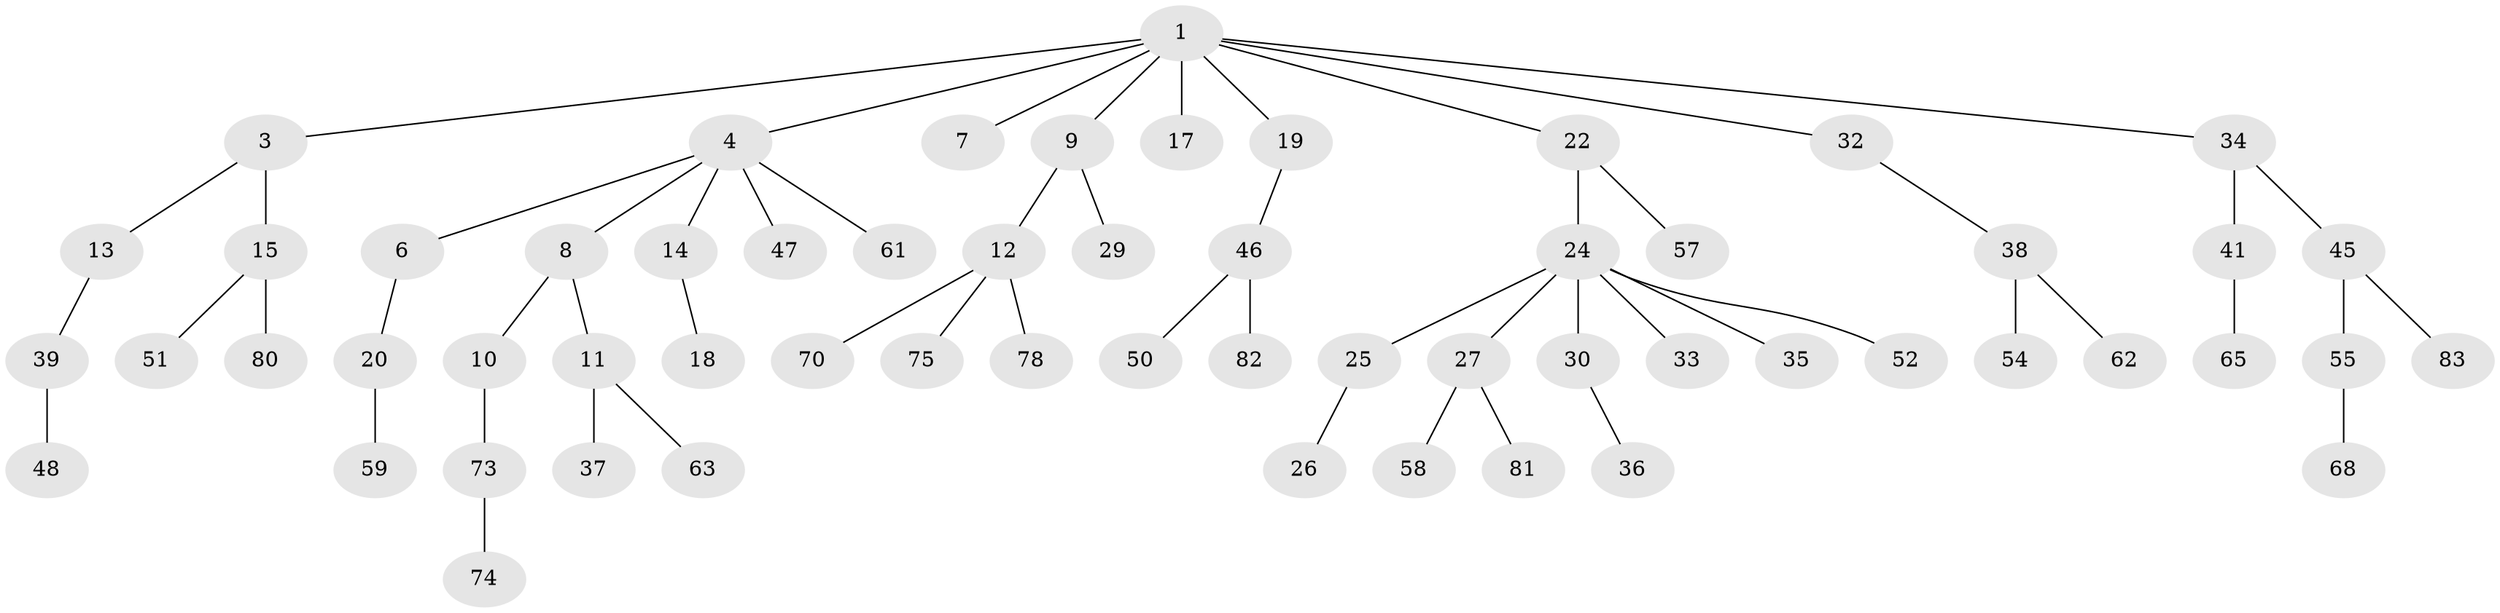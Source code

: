 // Generated by graph-tools (version 1.1) at 2025/24/03/03/25 07:24:08]
// undirected, 59 vertices, 58 edges
graph export_dot {
graph [start="1"]
  node [color=gray90,style=filled];
  1 [super="+2"];
  3 [super="+56"];
  4 [super="+5"];
  6;
  7;
  8;
  9;
  10 [super="+42"];
  11 [super="+16"];
  12 [super="+40"];
  13;
  14;
  15 [super="+77"];
  17 [super="+21"];
  18;
  19 [super="+23"];
  20 [super="+28"];
  22 [super="+66"];
  24 [super="+31"];
  25 [super="+85"];
  26 [super="+43"];
  27;
  29;
  30;
  32;
  33 [super="+64"];
  34;
  35;
  36;
  37 [super="+67"];
  38 [super="+53"];
  39;
  41 [super="+44"];
  45 [super="+69"];
  46 [super="+84"];
  47 [super="+49"];
  48;
  50 [super="+71"];
  51;
  52;
  54;
  55 [super="+79"];
  57;
  58;
  59 [super="+60"];
  61;
  62;
  63;
  65 [super="+72"];
  68;
  70;
  73 [super="+76"];
  74;
  75;
  78;
  80;
  81;
  82;
  83;
  1 -- 3;
  1 -- 4;
  1 -- 7;
  1 -- 9;
  1 -- 17;
  1 -- 19;
  1 -- 22;
  1 -- 32;
  1 -- 34;
  3 -- 13;
  3 -- 15;
  4 -- 6;
  4 -- 8;
  4 -- 47;
  4 -- 61;
  4 -- 14;
  6 -- 20;
  8 -- 10;
  8 -- 11;
  9 -- 12;
  9 -- 29;
  10 -- 73;
  11 -- 37;
  11 -- 63;
  12 -- 75;
  12 -- 70;
  12 -- 78;
  13 -- 39;
  14 -- 18;
  15 -- 51;
  15 -- 80;
  19 -- 46;
  20 -- 59;
  22 -- 24;
  22 -- 57;
  24 -- 25;
  24 -- 27;
  24 -- 30;
  24 -- 33;
  24 -- 52;
  24 -- 35;
  25 -- 26;
  27 -- 58;
  27 -- 81;
  30 -- 36;
  32 -- 38;
  34 -- 41;
  34 -- 45;
  38 -- 54;
  38 -- 62;
  39 -- 48;
  41 -- 65;
  45 -- 55;
  45 -- 83;
  46 -- 50;
  46 -- 82;
  55 -- 68;
  73 -- 74;
}
